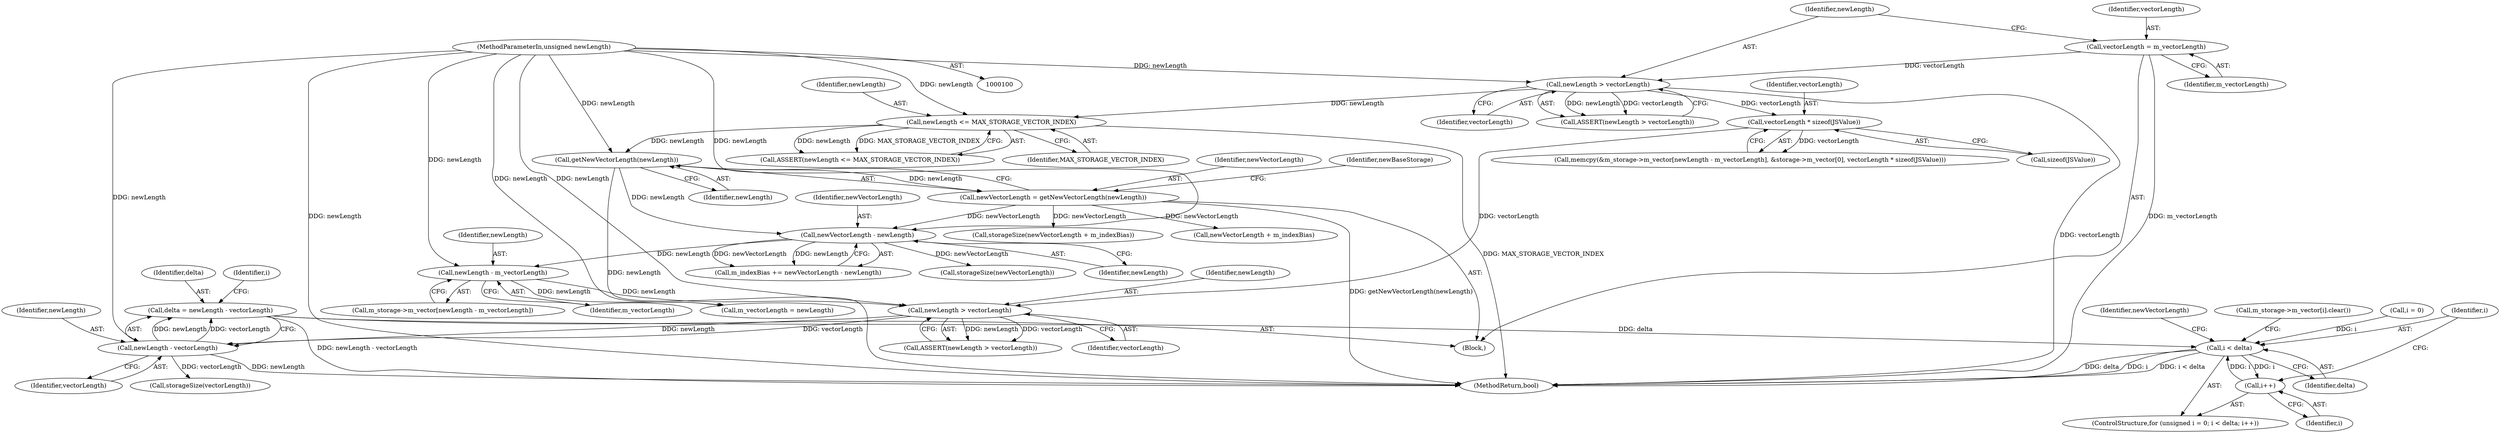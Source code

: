 digraph "0_Chrome_0c4225d1e9b23e7071bbf47ada310a9a7e5661a3@integer" {
"1000191" [label="(Call,delta = newLength - vectorLength)"];
"1000193" [label="(Call,newLength - vectorLength)"];
"1000187" [label="(Call,newLength > vectorLength)"];
"1000101" [label="(MethodParameterIn,unsigned newLength)"];
"1000161" [label="(Call,newLength - m_vectorLength)"];
"1000139" [label="(Call,newVectorLength - newLength)"];
"1000120" [label="(Call,newVectorLength = getNewVectorLength(newLength))"];
"1000122" [label="(Call,getNewVectorLength(newLength))"];
"1000116" [label="(Call,newLength <= MAX_STORAGE_VECTOR_INDEX)"];
"1000112" [label="(Call,newLength > vectorLength)"];
"1000108" [label="(Call,vectorLength = m_vectorLength)"];
"1000170" [label="(Call,vectorLength * sizeof(JSValue))"];
"1000201" [label="(Call,i < delta)"];
"1000204" [label="(Call,i++)"];
"1000121" [label="(Identifier,newVectorLength)"];
"1000193" [label="(Call,newLength - vectorLength)"];
"1000195" [label="(Identifier,vectorLength)"];
"1000206" [label="(Call,m_storage->m_vector[i].clear())"];
"1000204" [label="(Call,i++)"];
"1000110" [label="(Identifier,m_vectorLength)"];
"1000126" [label="(Identifier,newBaseStorage)"];
"1000157" [label="(Call,m_storage->m_vector[newLength - m_vectorLength])"];
"1000211" [label="(Call,storageSize(vectorLength))"];
"1000187" [label="(Call,newLength > vectorLength)"];
"1000179" [label="(Call,m_vectorLength = newLength)"];
"1000172" [label="(Call,sizeof(JSValue))"];
"1000114" [label="(Identifier,vectorLength)"];
"1000113" [label="(Identifier,newLength)"];
"1000201" [label="(Call,i < delta)"];
"1000112" [label="(Call,newLength > vectorLength)"];
"1000115" [label="(Call,ASSERT(newLength <= MAX_STORAGE_VECTOR_INDEX))"];
"1000140" [label="(Identifier,newVectorLength)"];
"1000162" [label="(Identifier,newLength)"];
"1000171" [label="(Identifier,vectorLength)"];
"1000196" [label="(ControlStructure,for (unsigned i = 0; i < delta; i++))"];
"1000202" [label="(Identifier,i)"];
"1000122" [label="(Call,getNewVectorLength(newLength))"];
"1000194" [label="(Identifier,newLength)"];
"1000116" [label="(Call,newLength <= MAX_STORAGE_VECTOR_INDEX)"];
"1000215" [label="(MethodReturn,bool)"];
"1000129" [label="(Call,newVectorLength + m_indexBias)"];
"1000101" [label="(MethodParameterIn,unsigned newLength)"];
"1000161" [label="(Call,newLength - m_vectorLength)"];
"1000137" [label="(Call,m_indexBias += newVectorLength - newLength)"];
"1000118" [label="(Identifier,MAX_STORAGE_VECTOR_INDEX)"];
"1000199" [label="(Identifier,i)"];
"1000198" [label="(Call,i = 0)"];
"1000205" [label="(Identifier,i)"];
"1000209" [label="(Call,storageSize(newVectorLength))"];
"1000111" [label="(Call,ASSERT(newLength > vectorLength))"];
"1000102" [label="(Block,)"];
"1000188" [label="(Identifier,newLength)"];
"1000210" [label="(Identifier,newVectorLength)"];
"1000120" [label="(Call,newVectorLength = getNewVectorLength(newLength))"];
"1000139" [label="(Call,newVectorLength - newLength)"];
"1000117" [label="(Identifier,newLength)"];
"1000163" [label="(Identifier,m_vectorLength)"];
"1000109" [label="(Identifier,vectorLength)"];
"1000155" [label="(Call,memcpy(&m_storage->m_vector[newLength - m_vectorLength], &storage->m_vector[0], vectorLength * sizeof(JSValue)))"];
"1000108" [label="(Call,vectorLength = m_vectorLength)"];
"1000123" [label="(Identifier,newLength)"];
"1000141" [label="(Identifier,newLength)"];
"1000203" [label="(Identifier,delta)"];
"1000189" [label="(Identifier,vectorLength)"];
"1000191" [label="(Call,delta = newLength - vectorLength)"];
"1000186" [label="(Call,ASSERT(newLength > vectorLength))"];
"1000170" [label="(Call,vectorLength * sizeof(JSValue))"];
"1000128" [label="(Call,storageSize(newVectorLength + m_indexBias))"];
"1000192" [label="(Identifier,delta)"];
"1000191" -> "1000102"  [label="AST: "];
"1000191" -> "1000193"  [label="CFG: "];
"1000192" -> "1000191"  [label="AST: "];
"1000193" -> "1000191"  [label="AST: "];
"1000199" -> "1000191"  [label="CFG: "];
"1000191" -> "1000215"  [label="DDG: newLength - vectorLength"];
"1000193" -> "1000191"  [label="DDG: newLength"];
"1000193" -> "1000191"  [label="DDG: vectorLength"];
"1000191" -> "1000201"  [label="DDG: delta"];
"1000193" -> "1000195"  [label="CFG: "];
"1000194" -> "1000193"  [label="AST: "];
"1000195" -> "1000193"  [label="AST: "];
"1000193" -> "1000215"  [label="DDG: newLength"];
"1000187" -> "1000193"  [label="DDG: newLength"];
"1000187" -> "1000193"  [label="DDG: vectorLength"];
"1000101" -> "1000193"  [label="DDG: newLength"];
"1000193" -> "1000211"  [label="DDG: vectorLength"];
"1000187" -> "1000186"  [label="AST: "];
"1000187" -> "1000189"  [label="CFG: "];
"1000188" -> "1000187"  [label="AST: "];
"1000189" -> "1000187"  [label="AST: "];
"1000186" -> "1000187"  [label="CFG: "];
"1000187" -> "1000186"  [label="DDG: newLength"];
"1000187" -> "1000186"  [label="DDG: vectorLength"];
"1000101" -> "1000187"  [label="DDG: newLength"];
"1000161" -> "1000187"  [label="DDG: newLength"];
"1000170" -> "1000187"  [label="DDG: vectorLength"];
"1000101" -> "1000100"  [label="AST: "];
"1000101" -> "1000215"  [label="DDG: newLength"];
"1000101" -> "1000112"  [label="DDG: newLength"];
"1000101" -> "1000116"  [label="DDG: newLength"];
"1000101" -> "1000122"  [label="DDG: newLength"];
"1000101" -> "1000139"  [label="DDG: newLength"];
"1000101" -> "1000161"  [label="DDG: newLength"];
"1000101" -> "1000179"  [label="DDG: newLength"];
"1000161" -> "1000157"  [label="AST: "];
"1000161" -> "1000163"  [label="CFG: "];
"1000162" -> "1000161"  [label="AST: "];
"1000163" -> "1000161"  [label="AST: "];
"1000157" -> "1000161"  [label="CFG: "];
"1000139" -> "1000161"  [label="DDG: newLength"];
"1000161" -> "1000179"  [label="DDG: newLength"];
"1000139" -> "1000137"  [label="AST: "];
"1000139" -> "1000141"  [label="CFG: "];
"1000140" -> "1000139"  [label="AST: "];
"1000141" -> "1000139"  [label="AST: "];
"1000137" -> "1000139"  [label="CFG: "];
"1000139" -> "1000137"  [label="DDG: newVectorLength"];
"1000139" -> "1000137"  [label="DDG: newLength"];
"1000120" -> "1000139"  [label="DDG: newVectorLength"];
"1000122" -> "1000139"  [label="DDG: newLength"];
"1000139" -> "1000209"  [label="DDG: newVectorLength"];
"1000120" -> "1000102"  [label="AST: "];
"1000120" -> "1000122"  [label="CFG: "];
"1000121" -> "1000120"  [label="AST: "];
"1000122" -> "1000120"  [label="AST: "];
"1000126" -> "1000120"  [label="CFG: "];
"1000120" -> "1000215"  [label="DDG: getNewVectorLength(newLength)"];
"1000122" -> "1000120"  [label="DDG: newLength"];
"1000120" -> "1000128"  [label="DDG: newVectorLength"];
"1000120" -> "1000129"  [label="DDG: newVectorLength"];
"1000122" -> "1000123"  [label="CFG: "];
"1000123" -> "1000122"  [label="AST: "];
"1000122" -> "1000215"  [label="DDG: newLength"];
"1000116" -> "1000122"  [label="DDG: newLength"];
"1000116" -> "1000115"  [label="AST: "];
"1000116" -> "1000118"  [label="CFG: "];
"1000117" -> "1000116"  [label="AST: "];
"1000118" -> "1000116"  [label="AST: "];
"1000115" -> "1000116"  [label="CFG: "];
"1000116" -> "1000215"  [label="DDG: MAX_STORAGE_VECTOR_INDEX"];
"1000116" -> "1000115"  [label="DDG: newLength"];
"1000116" -> "1000115"  [label="DDG: MAX_STORAGE_VECTOR_INDEX"];
"1000112" -> "1000116"  [label="DDG: newLength"];
"1000112" -> "1000111"  [label="AST: "];
"1000112" -> "1000114"  [label="CFG: "];
"1000113" -> "1000112"  [label="AST: "];
"1000114" -> "1000112"  [label="AST: "];
"1000111" -> "1000112"  [label="CFG: "];
"1000112" -> "1000215"  [label="DDG: vectorLength"];
"1000112" -> "1000111"  [label="DDG: newLength"];
"1000112" -> "1000111"  [label="DDG: vectorLength"];
"1000108" -> "1000112"  [label="DDG: vectorLength"];
"1000112" -> "1000170"  [label="DDG: vectorLength"];
"1000108" -> "1000102"  [label="AST: "];
"1000108" -> "1000110"  [label="CFG: "];
"1000109" -> "1000108"  [label="AST: "];
"1000110" -> "1000108"  [label="AST: "];
"1000113" -> "1000108"  [label="CFG: "];
"1000108" -> "1000215"  [label="DDG: m_vectorLength"];
"1000170" -> "1000155"  [label="AST: "];
"1000170" -> "1000172"  [label="CFG: "];
"1000171" -> "1000170"  [label="AST: "];
"1000172" -> "1000170"  [label="AST: "];
"1000155" -> "1000170"  [label="CFG: "];
"1000170" -> "1000155"  [label="DDG: vectorLength"];
"1000201" -> "1000196"  [label="AST: "];
"1000201" -> "1000203"  [label="CFG: "];
"1000202" -> "1000201"  [label="AST: "];
"1000203" -> "1000201"  [label="AST: "];
"1000206" -> "1000201"  [label="CFG: "];
"1000210" -> "1000201"  [label="CFG: "];
"1000201" -> "1000215"  [label="DDG: i < delta"];
"1000201" -> "1000215"  [label="DDG: delta"];
"1000201" -> "1000215"  [label="DDG: i"];
"1000198" -> "1000201"  [label="DDG: i"];
"1000204" -> "1000201"  [label="DDG: i"];
"1000201" -> "1000204"  [label="DDG: i"];
"1000204" -> "1000196"  [label="AST: "];
"1000204" -> "1000205"  [label="CFG: "];
"1000205" -> "1000204"  [label="AST: "];
"1000202" -> "1000204"  [label="CFG: "];
}
